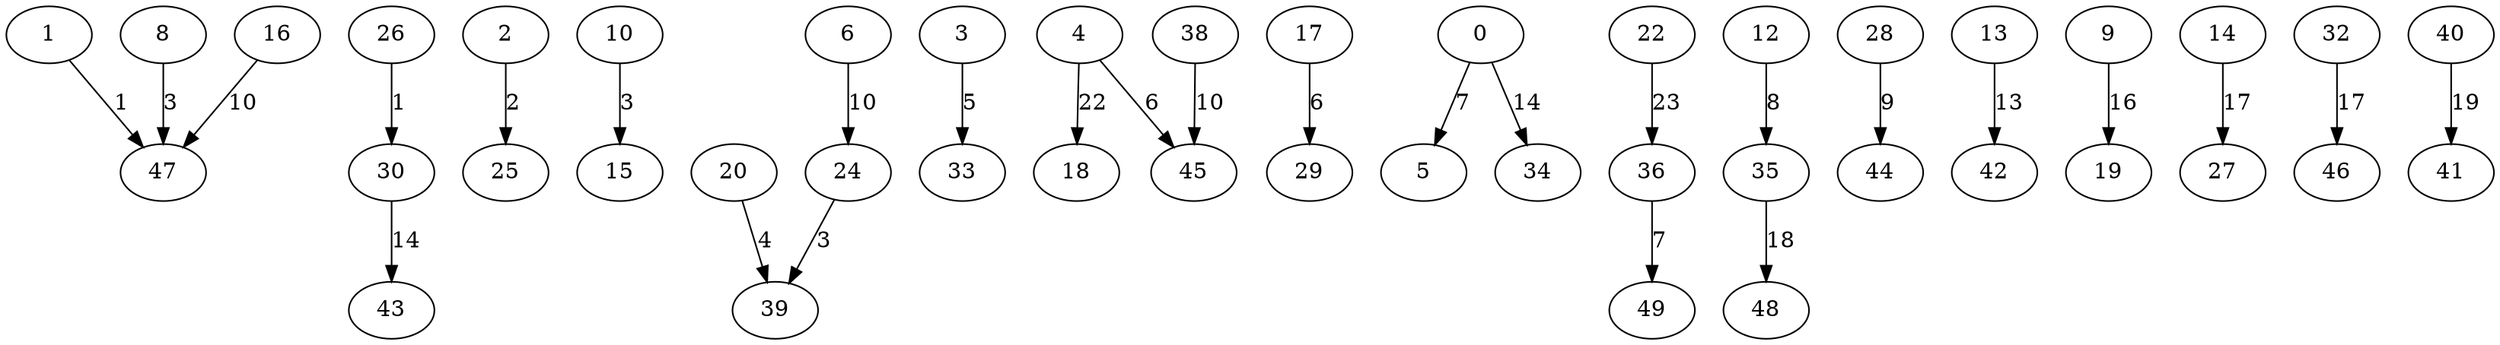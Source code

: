 digraph G {
	1 -> 47 [label="1"];
	26 -> 30 [label="1"];
	2 -> 25 [label="2"];
	8 -> 47 [label="3"];
	10 -> 15 [label="3"];
	24 -> 39 [label="3"];
	20 -> 39 [label="4"];
	3 -> 33 [label="5"];
	4 -> 45 [label="6"];
	17 -> 29 [label="6"];
	0 -> 5 [label="7"];
	36 -> 49 [label="7"];
	12 -> 35 [label="8"];
	28 -> 44 [label="9"];
	6 -> 24 [label="10"];
	16 -> 47 [label="10"];
	38 -> 45 [label="10"];
	13 -> 42 [label="13"];
	0 -> 34 [label="14"];
	30 -> 43 [label="14"];
	9 -> 19 [label="16"];
	14 -> 27 [label="17"];
	32 -> 46 [label="17"];
	35 -> 48 [label="18"];
	40 -> 41 [label="19"];
	4 -> 18 [label="22"];
	22 -> 36 [label="23"];
}
